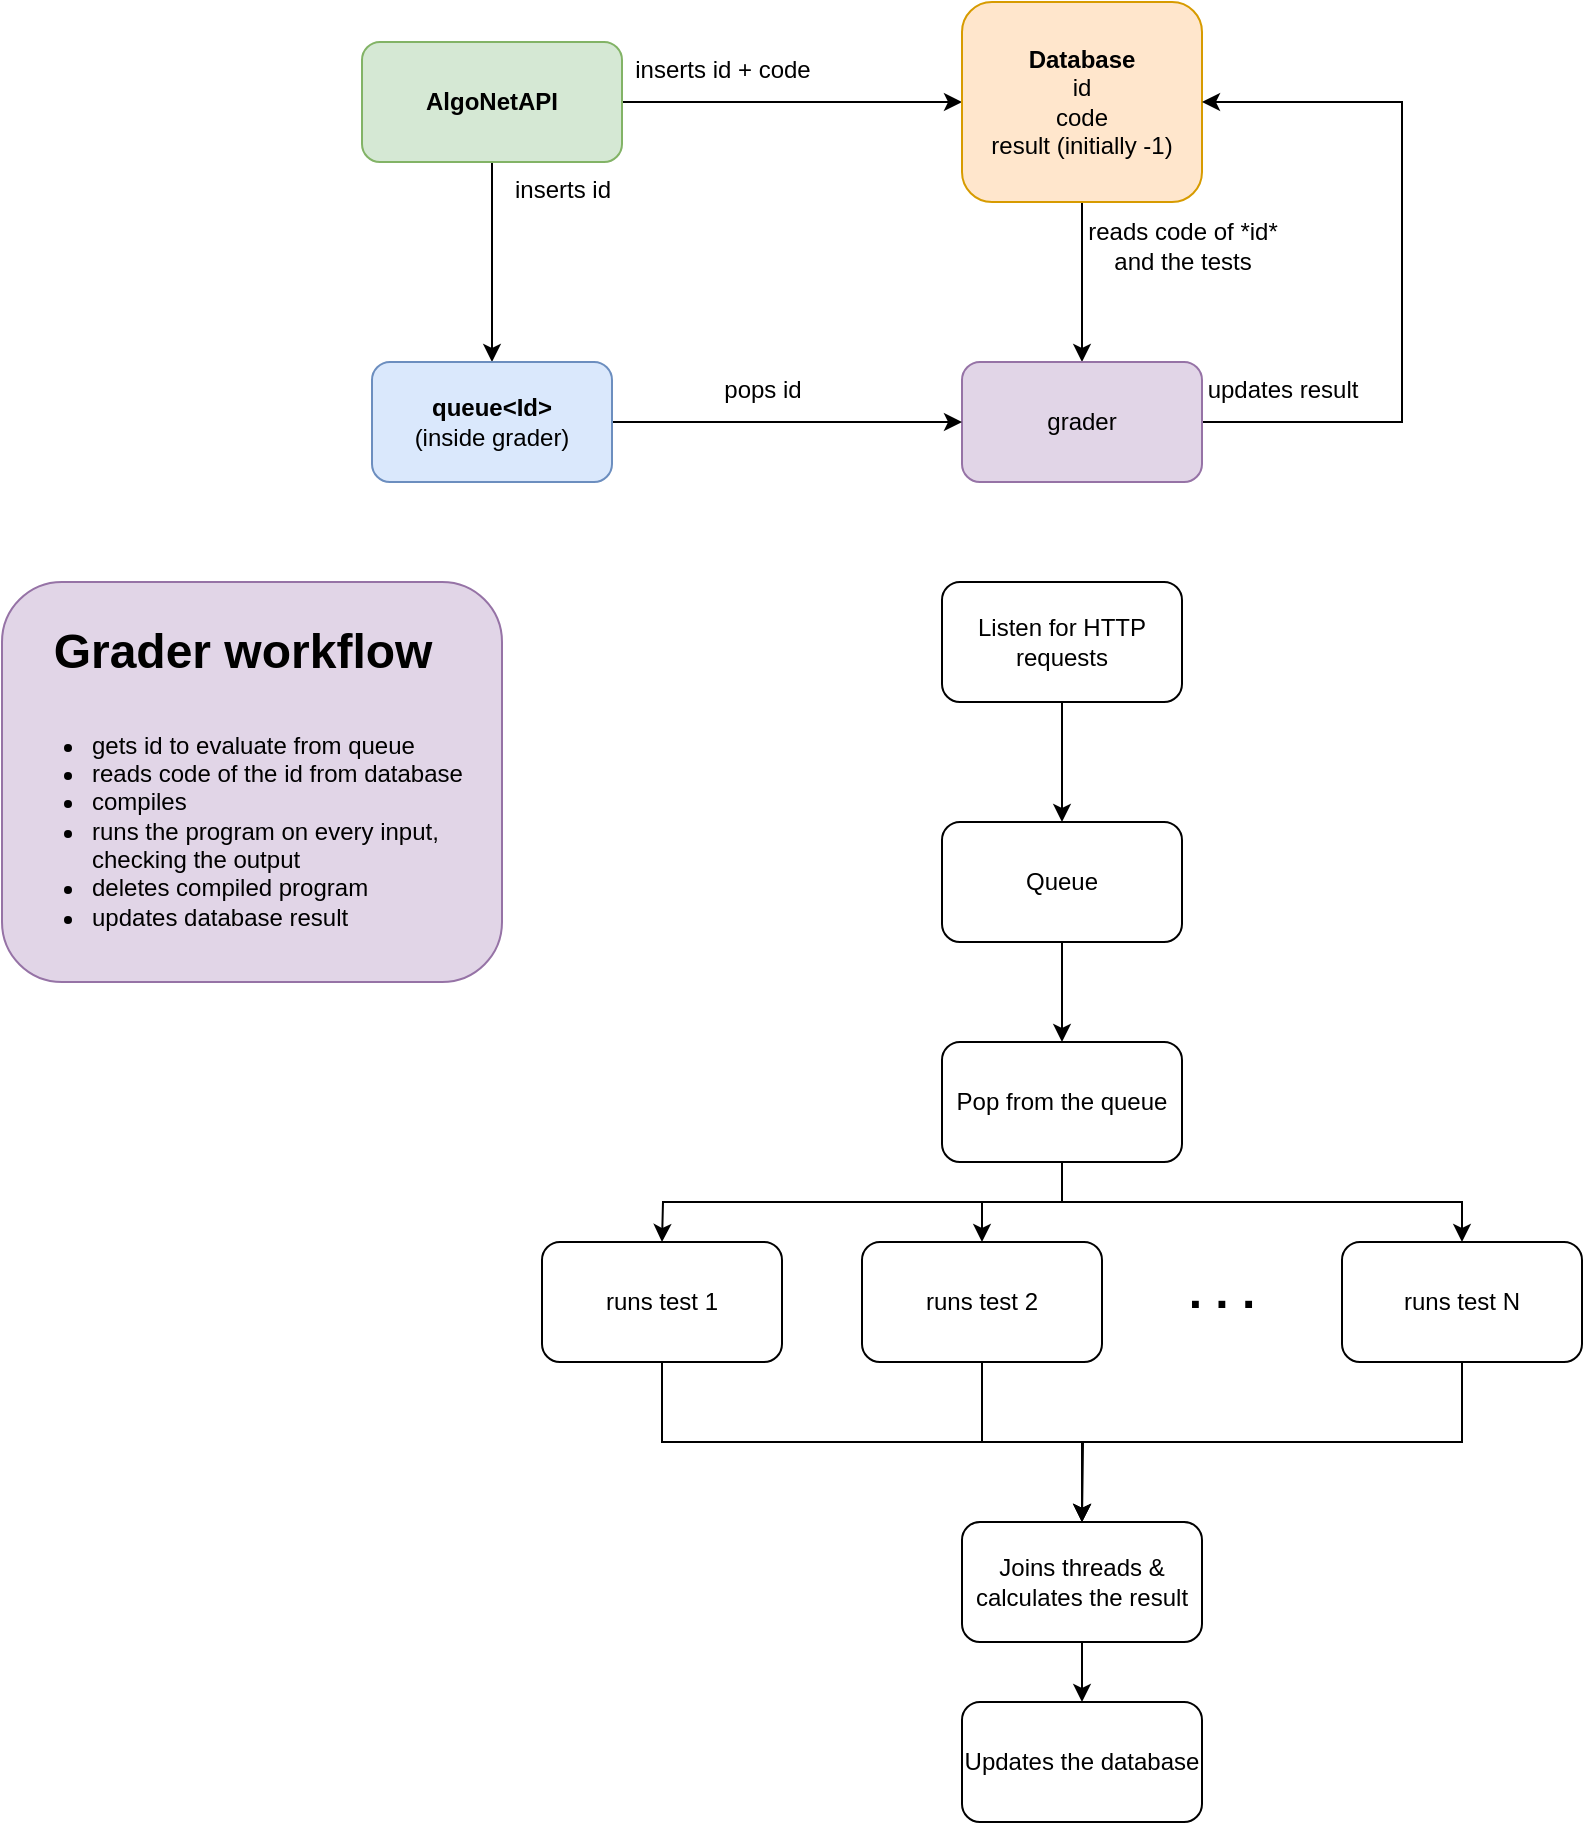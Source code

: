 <mxfile version="24.2.3" type="device">
  <diagram name="Page-1" id="pbdlIW31I9k4wc9ICS-l">
    <mxGraphModel dx="2049" dy="1173" grid="1" gridSize="10" guides="1" tooltips="1" connect="1" arrows="1" fold="1" page="1" pageScale="1" pageWidth="827" pageHeight="1169" math="0" shadow="0">
      <root>
        <mxCell id="0" />
        <mxCell id="1" parent="0" />
        <mxCell id="N-RC_e_7AddYf7M07eD2-27" value="" style="rounded=1;whiteSpace=wrap;html=1;fillColor=#e1d5e7;strokeColor=#9673a6;" parent="1" vertex="1">
          <mxGeometry x="20" y="510" width="250" height="200" as="geometry" />
        </mxCell>
        <mxCell id="N-RC_e_7AddYf7M07eD2-5" style="edgeStyle=orthogonalEdgeStyle;rounded=0;orthogonalLoop=1;jettySize=auto;html=1;entryX=0;entryY=0.5;entryDx=0;entryDy=0;" parent="1" source="N-RC_e_7AddYf7M07eD2-1" target="N-RC_e_7AddYf7M07eD2-2" edge="1">
          <mxGeometry relative="1" as="geometry" />
        </mxCell>
        <mxCell id="N-RC_e_7AddYf7M07eD2-8" style="edgeStyle=orthogonalEdgeStyle;rounded=0;orthogonalLoop=1;jettySize=auto;html=1;exitX=0.5;exitY=1;exitDx=0;exitDy=0;entryX=0.5;entryY=0;entryDx=0;entryDy=0;" parent="1" source="N-RC_e_7AddYf7M07eD2-1" target="N-RC_e_7AddYf7M07eD2-7" edge="1">
          <mxGeometry relative="1" as="geometry" />
        </mxCell>
        <mxCell id="N-RC_e_7AddYf7M07eD2-1" value="&lt;b&gt;AlgoNetAPI&lt;/b&gt;" style="rounded=1;whiteSpace=wrap;html=1;fillColor=#d5e8d4;strokeColor=#82b366;" parent="1" vertex="1">
          <mxGeometry x="200" y="240" width="130" height="60" as="geometry" />
        </mxCell>
        <mxCell id="N-RC_e_7AddYf7M07eD2-14" style="edgeStyle=orthogonalEdgeStyle;rounded=0;orthogonalLoop=1;jettySize=auto;html=1;exitX=0.5;exitY=1;exitDx=0;exitDy=0;entryX=0.5;entryY=0;entryDx=0;entryDy=0;" parent="1" source="N-RC_e_7AddYf7M07eD2-2" target="N-RC_e_7AddYf7M07eD2-4" edge="1">
          <mxGeometry relative="1" as="geometry" />
        </mxCell>
        <mxCell id="N-RC_e_7AddYf7M07eD2-2" value="&lt;b&gt;Database&lt;/b&gt;&lt;div&gt;id&lt;/div&gt;&lt;div&gt;code&lt;/div&gt;&lt;div&gt;result (initially -1)&lt;/div&gt;" style="rounded=1;whiteSpace=wrap;html=1;fillColor=#ffe6cc;strokeColor=#d79b00;" parent="1" vertex="1">
          <mxGeometry x="500" y="220" width="120" height="100" as="geometry" />
        </mxCell>
        <mxCell id="N-RC_e_7AddYf7M07eD2-16" style="edgeStyle=orthogonalEdgeStyle;rounded=0;orthogonalLoop=1;jettySize=auto;html=1;entryX=1;entryY=0.5;entryDx=0;entryDy=0;" parent="1" source="N-RC_e_7AddYf7M07eD2-4" target="N-RC_e_7AddYf7M07eD2-2" edge="1">
          <mxGeometry relative="1" as="geometry">
            <Array as="points">
              <mxPoint x="720" y="430" />
              <mxPoint x="720" y="270" />
            </Array>
          </mxGeometry>
        </mxCell>
        <mxCell id="N-RC_e_7AddYf7M07eD2-4" value="grader" style="rounded=1;whiteSpace=wrap;html=1;fillColor=#e1d5e7;strokeColor=#9673a6;" parent="1" vertex="1">
          <mxGeometry x="500" y="400" width="120" height="60" as="geometry" />
        </mxCell>
        <mxCell id="N-RC_e_7AddYf7M07eD2-6" value="&lt;font style=&quot;font-size: 12px; font-weight: normal;&quot;&gt;inserts id + code&lt;/font&gt;" style="text;strokeColor=none;fillColor=none;html=1;fontSize=24;fontStyle=1;verticalAlign=middle;align=center;" parent="1" vertex="1">
          <mxGeometry x="330" y="230" width="100" height="40" as="geometry" />
        </mxCell>
        <mxCell id="N-RC_e_7AddYf7M07eD2-10" style="edgeStyle=orthogonalEdgeStyle;rounded=0;orthogonalLoop=1;jettySize=auto;html=1;exitX=1;exitY=0.5;exitDx=0;exitDy=0;entryX=0;entryY=0.5;entryDx=0;entryDy=0;" parent="1" source="N-RC_e_7AddYf7M07eD2-7" target="N-RC_e_7AddYf7M07eD2-4" edge="1">
          <mxGeometry relative="1" as="geometry" />
        </mxCell>
        <mxCell id="N-RC_e_7AddYf7M07eD2-7" value="&lt;b&gt;queue&amp;lt;Id&amp;gt;&lt;/b&gt;&lt;div&gt;&lt;div&gt;(inside grader)&lt;/div&gt;&lt;/div&gt;" style="rounded=1;whiteSpace=wrap;html=1;fillColor=#dae8fc;strokeColor=#6c8ebf;" parent="1" vertex="1">
          <mxGeometry x="205" y="400" width="120" height="60" as="geometry" />
        </mxCell>
        <mxCell id="N-RC_e_7AddYf7M07eD2-9" value="&lt;span style=&quot;font-weight: normal;&quot;&gt;&lt;font style=&quot;font-size: 12px;&quot;&gt;inserts id&lt;/font&gt;&lt;/span&gt;" style="text;strokeColor=none;fillColor=none;html=1;fontSize=24;fontStyle=1;verticalAlign=middle;align=center;" parent="1" vertex="1">
          <mxGeometry x="250" y="290" width="100" height="40" as="geometry" />
        </mxCell>
        <mxCell id="N-RC_e_7AddYf7M07eD2-11" value="&lt;span style=&quot;font-weight: normal;&quot;&gt;&lt;font style=&quot;font-size: 12px;&quot;&gt;pops id&lt;/font&gt;&lt;/span&gt;" style="text;strokeColor=none;fillColor=none;html=1;fontSize=24;fontStyle=1;verticalAlign=middle;align=center;" parent="1" vertex="1">
          <mxGeometry x="350" y="390" width="100" height="40" as="geometry" />
        </mxCell>
        <mxCell id="N-RC_e_7AddYf7M07eD2-15" value="&lt;p style=&quot;line-height: 40%;&quot;&gt;&lt;font style=&quot;font-weight: normal; font-size: 12px;&quot;&gt;reads code of *id*&lt;/font&gt;&lt;font style=&quot;font-size: 12px;&quot;&gt;&lt;span style=&quot;font-weight: normal;&quot;&gt;&lt;br&gt;and the tests&lt;/span&gt;&lt;/font&gt;&lt;br&gt;&lt;/p&gt;" style="text;strokeColor=none;fillColor=none;html=1;fontSize=24;fontStyle=1;verticalAlign=middle;align=center;" parent="1" vertex="1">
          <mxGeometry x="560" y="320" width="100" height="40" as="geometry" />
        </mxCell>
        <mxCell id="N-RC_e_7AddYf7M07eD2-17" value="&lt;span style=&quot;font-weight: normal;&quot;&gt;&lt;font style=&quot;font-size: 12px;&quot;&gt;updates result&lt;/font&gt;&lt;/span&gt;" style="text;strokeColor=none;fillColor=none;html=1;fontSize=24;fontStyle=1;verticalAlign=middle;align=center;" parent="1" vertex="1">
          <mxGeometry x="610" y="390" width="100" height="40" as="geometry" />
        </mxCell>
        <mxCell id="N-RC_e_7AddYf7M07eD2-23" value="&lt;b&gt;&lt;font style=&quot;font-size: 24px;&quot;&gt;Grader workflow&lt;/font&gt;&lt;/b&gt;" style="text;html=1;align=center;verticalAlign=middle;whiteSpace=wrap;rounded=0;" parent="1" vertex="1">
          <mxGeometry x="32.5" y="520" width="215" height="50" as="geometry" />
        </mxCell>
        <mxCell id="N-RC_e_7AddYf7M07eD2-25" value="&lt;ul&gt;&lt;li&gt;gets id to evaluate from queue&lt;/li&gt;&lt;li&gt;reads code of the id from database&lt;/li&gt;&lt;li&gt;compiles&amp;nbsp;&lt;/li&gt;&lt;li&gt;runs the program on every input, checking the output&lt;br&gt;&lt;/li&gt;&lt;li&gt;deletes compiled program&lt;/li&gt;&lt;li&gt;updates database result&lt;/li&gt;&lt;/ul&gt;" style="text;strokeColor=none;fillColor=none;html=1;whiteSpace=wrap;verticalAlign=middle;overflow=hidden;" parent="1" vertex="1">
          <mxGeometry x="22.5" y="570" width="235" height="120" as="geometry" />
        </mxCell>
        <mxCell id="rTK-PJxexogqh64CPI-t-3" style="edgeStyle=orthogonalEdgeStyle;rounded=0;orthogonalLoop=1;jettySize=auto;html=1;entryX=0.5;entryY=0;entryDx=0;entryDy=0;" edge="1" parent="1" source="rTK-PJxexogqh64CPI-t-1" target="rTK-PJxexogqh64CPI-t-2">
          <mxGeometry relative="1" as="geometry" />
        </mxCell>
        <mxCell id="rTK-PJxexogqh64CPI-t-1" value="Listen for HTTP requests" style="rounded=1;whiteSpace=wrap;html=1;" vertex="1" parent="1">
          <mxGeometry x="490" y="510" width="120" height="60" as="geometry" />
        </mxCell>
        <mxCell id="rTK-PJxexogqh64CPI-t-5" style="edgeStyle=orthogonalEdgeStyle;rounded=0;orthogonalLoop=1;jettySize=auto;html=1;entryX=0.5;entryY=0;entryDx=0;entryDy=0;" edge="1" parent="1" source="rTK-PJxexogqh64CPI-t-2" target="rTK-PJxexogqh64CPI-t-4">
          <mxGeometry relative="1" as="geometry" />
        </mxCell>
        <mxCell id="rTK-PJxexogqh64CPI-t-2" value="Queue" style="rounded=1;whiteSpace=wrap;html=1;" vertex="1" parent="1">
          <mxGeometry x="490" y="630" width="120" height="60" as="geometry" />
        </mxCell>
        <mxCell id="rTK-PJxexogqh64CPI-t-6" style="edgeStyle=orthogonalEdgeStyle;rounded=0;orthogonalLoop=1;jettySize=auto;html=1;exitX=0.5;exitY=1;exitDx=0;exitDy=0;" edge="1" parent="1" source="rTK-PJxexogqh64CPI-t-4">
          <mxGeometry relative="1" as="geometry">
            <mxPoint x="350" y="840" as="targetPoint" />
          </mxGeometry>
        </mxCell>
        <mxCell id="rTK-PJxexogqh64CPI-t-10" style="edgeStyle=orthogonalEdgeStyle;rounded=0;orthogonalLoop=1;jettySize=auto;html=1;" edge="1" parent="1" source="rTK-PJxexogqh64CPI-t-4" target="rTK-PJxexogqh64CPI-t-8">
          <mxGeometry relative="1" as="geometry" />
        </mxCell>
        <mxCell id="rTK-PJxexogqh64CPI-t-15" style="edgeStyle=orthogonalEdgeStyle;rounded=0;orthogonalLoop=1;jettySize=auto;html=1;exitX=0.5;exitY=1;exitDx=0;exitDy=0;" edge="1" parent="1" source="rTK-PJxexogqh64CPI-t-4" target="rTK-PJxexogqh64CPI-t-9">
          <mxGeometry relative="1" as="geometry" />
        </mxCell>
        <mxCell id="rTK-PJxexogqh64CPI-t-4" value="Pop from the queue" style="rounded=1;whiteSpace=wrap;html=1;" vertex="1" parent="1">
          <mxGeometry x="490" y="740" width="120" height="60" as="geometry" />
        </mxCell>
        <mxCell id="rTK-PJxexogqh64CPI-t-13" style="edgeStyle=orthogonalEdgeStyle;rounded=0;orthogonalLoop=1;jettySize=auto;html=1;exitX=0.5;exitY=1;exitDx=0;exitDy=0;" edge="1" parent="1" source="rTK-PJxexogqh64CPI-t-7" target="rTK-PJxexogqh64CPI-t-12">
          <mxGeometry relative="1" as="geometry" />
        </mxCell>
        <mxCell id="rTK-PJxexogqh64CPI-t-7" value="runs test 1" style="rounded=1;whiteSpace=wrap;html=1;" vertex="1" parent="1">
          <mxGeometry x="290" y="840" width="120" height="60" as="geometry" />
        </mxCell>
        <mxCell id="rTK-PJxexogqh64CPI-t-14" style="edgeStyle=orthogonalEdgeStyle;rounded=0;orthogonalLoop=1;jettySize=auto;html=1;" edge="1" parent="1" source="rTK-PJxexogqh64CPI-t-8">
          <mxGeometry relative="1" as="geometry">
            <mxPoint x="560.0" y="980.0" as="targetPoint" />
          </mxGeometry>
        </mxCell>
        <mxCell id="rTK-PJxexogqh64CPI-t-8" value="runs test 2" style="rounded=1;whiteSpace=wrap;html=1;" vertex="1" parent="1">
          <mxGeometry x="450" y="840" width="120" height="60" as="geometry" />
        </mxCell>
        <mxCell id="rTK-PJxexogqh64CPI-t-16" style="edgeStyle=orthogonalEdgeStyle;rounded=0;orthogonalLoop=1;jettySize=auto;html=1;entryX=0.5;entryY=0;entryDx=0;entryDy=0;exitX=0.5;exitY=1;exitDx=0;exitDy=0;" edge="1" parent="1" source="rTK-PJxexogqh64CPI-t-9" target="rTK-PJxexogqh64CPI-t-12">
          <mxGeometry relative="1" as="geometry" />
        </mxCell>
        <mxCell id="rTK-PJxexogqh64CPI-t-9" value="runs test N" style="rounded=1;whiteSpace=wrap;html=1;" vertex="1" parent="1">
          <mxGeometry x="690" y="840" width="120" height="60" as="geometry" />
        </mxCell>
        <mxCell id="rTK-PJxexogqh64CPI-t-11" value="&lt;font style=&quot;font-size: 24px;&quot;&gt;&lt;b&gt;. . .&lt;/b&gt;&lt;/font&gt;" style="text;html=1;align=center;verticalAlign=middle;whiteSpace=wrap;rounded=0;" vertex="1" parent="1">
          <mxGeometry x="600" y="850" width="60" height="30" as="geometry" />
        </mxCell>
        <mxCell id="rTK-PJxexogqh64CPI-t-18" style="edgeStyle=orthogonalEdgeStyle;rounded=0;orthogonalLoop=1;jettySize=auto;html=1;" edge="1" parent="1" source="rTK-PJxexogqh64CPI-t-12" target="rTK-PJxexogqh64CPI-t-17">
          <mxGeometry relative="1" as="geometry" />
        </mxCell>
        <mxCell id="rTK-PJxexogqh64CPI-t-12" value="Joins threads &amp;amp; calculates the result" style="rounded=1;whiteSpace=wrap;html=1;" vertex="1" parent="1">
          <mxGeometry x="500" y="980" width="120" height="60" as="geometry" />
        </mxCell>
        <mxCell id="rTK-PJxexogqh64CPI-t-17" value="Updates the database" style="rounded=1;whiteSpace=wrap;html=1;" vertex="1" parent="1">
          <mxGeometry x="500" y="1070" width="120" height="60" as="geometry" />
        </mxCell>
      </root>
    </mxGraphModel>
  </diagram>
</mxfile>
